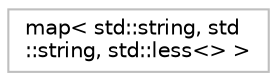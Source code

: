 digraph "Graphical Class Hierarchy"
{
 // LATEX_PDF_SIZE
  bgcolor="transparent";
  edge [fontname="Helvetica",fontsize="10",labelfontname="Helvetica",labelfontsize="10"];
  node [fontname="Helvetica",fontsize="10",shape=record];
  rankdir="LR";
  Node0 [label="map\< std::string, std\l::string, std::less\<\> \>",height=0.2,width=0.4,color="grey75",tooltip=" "];
}
